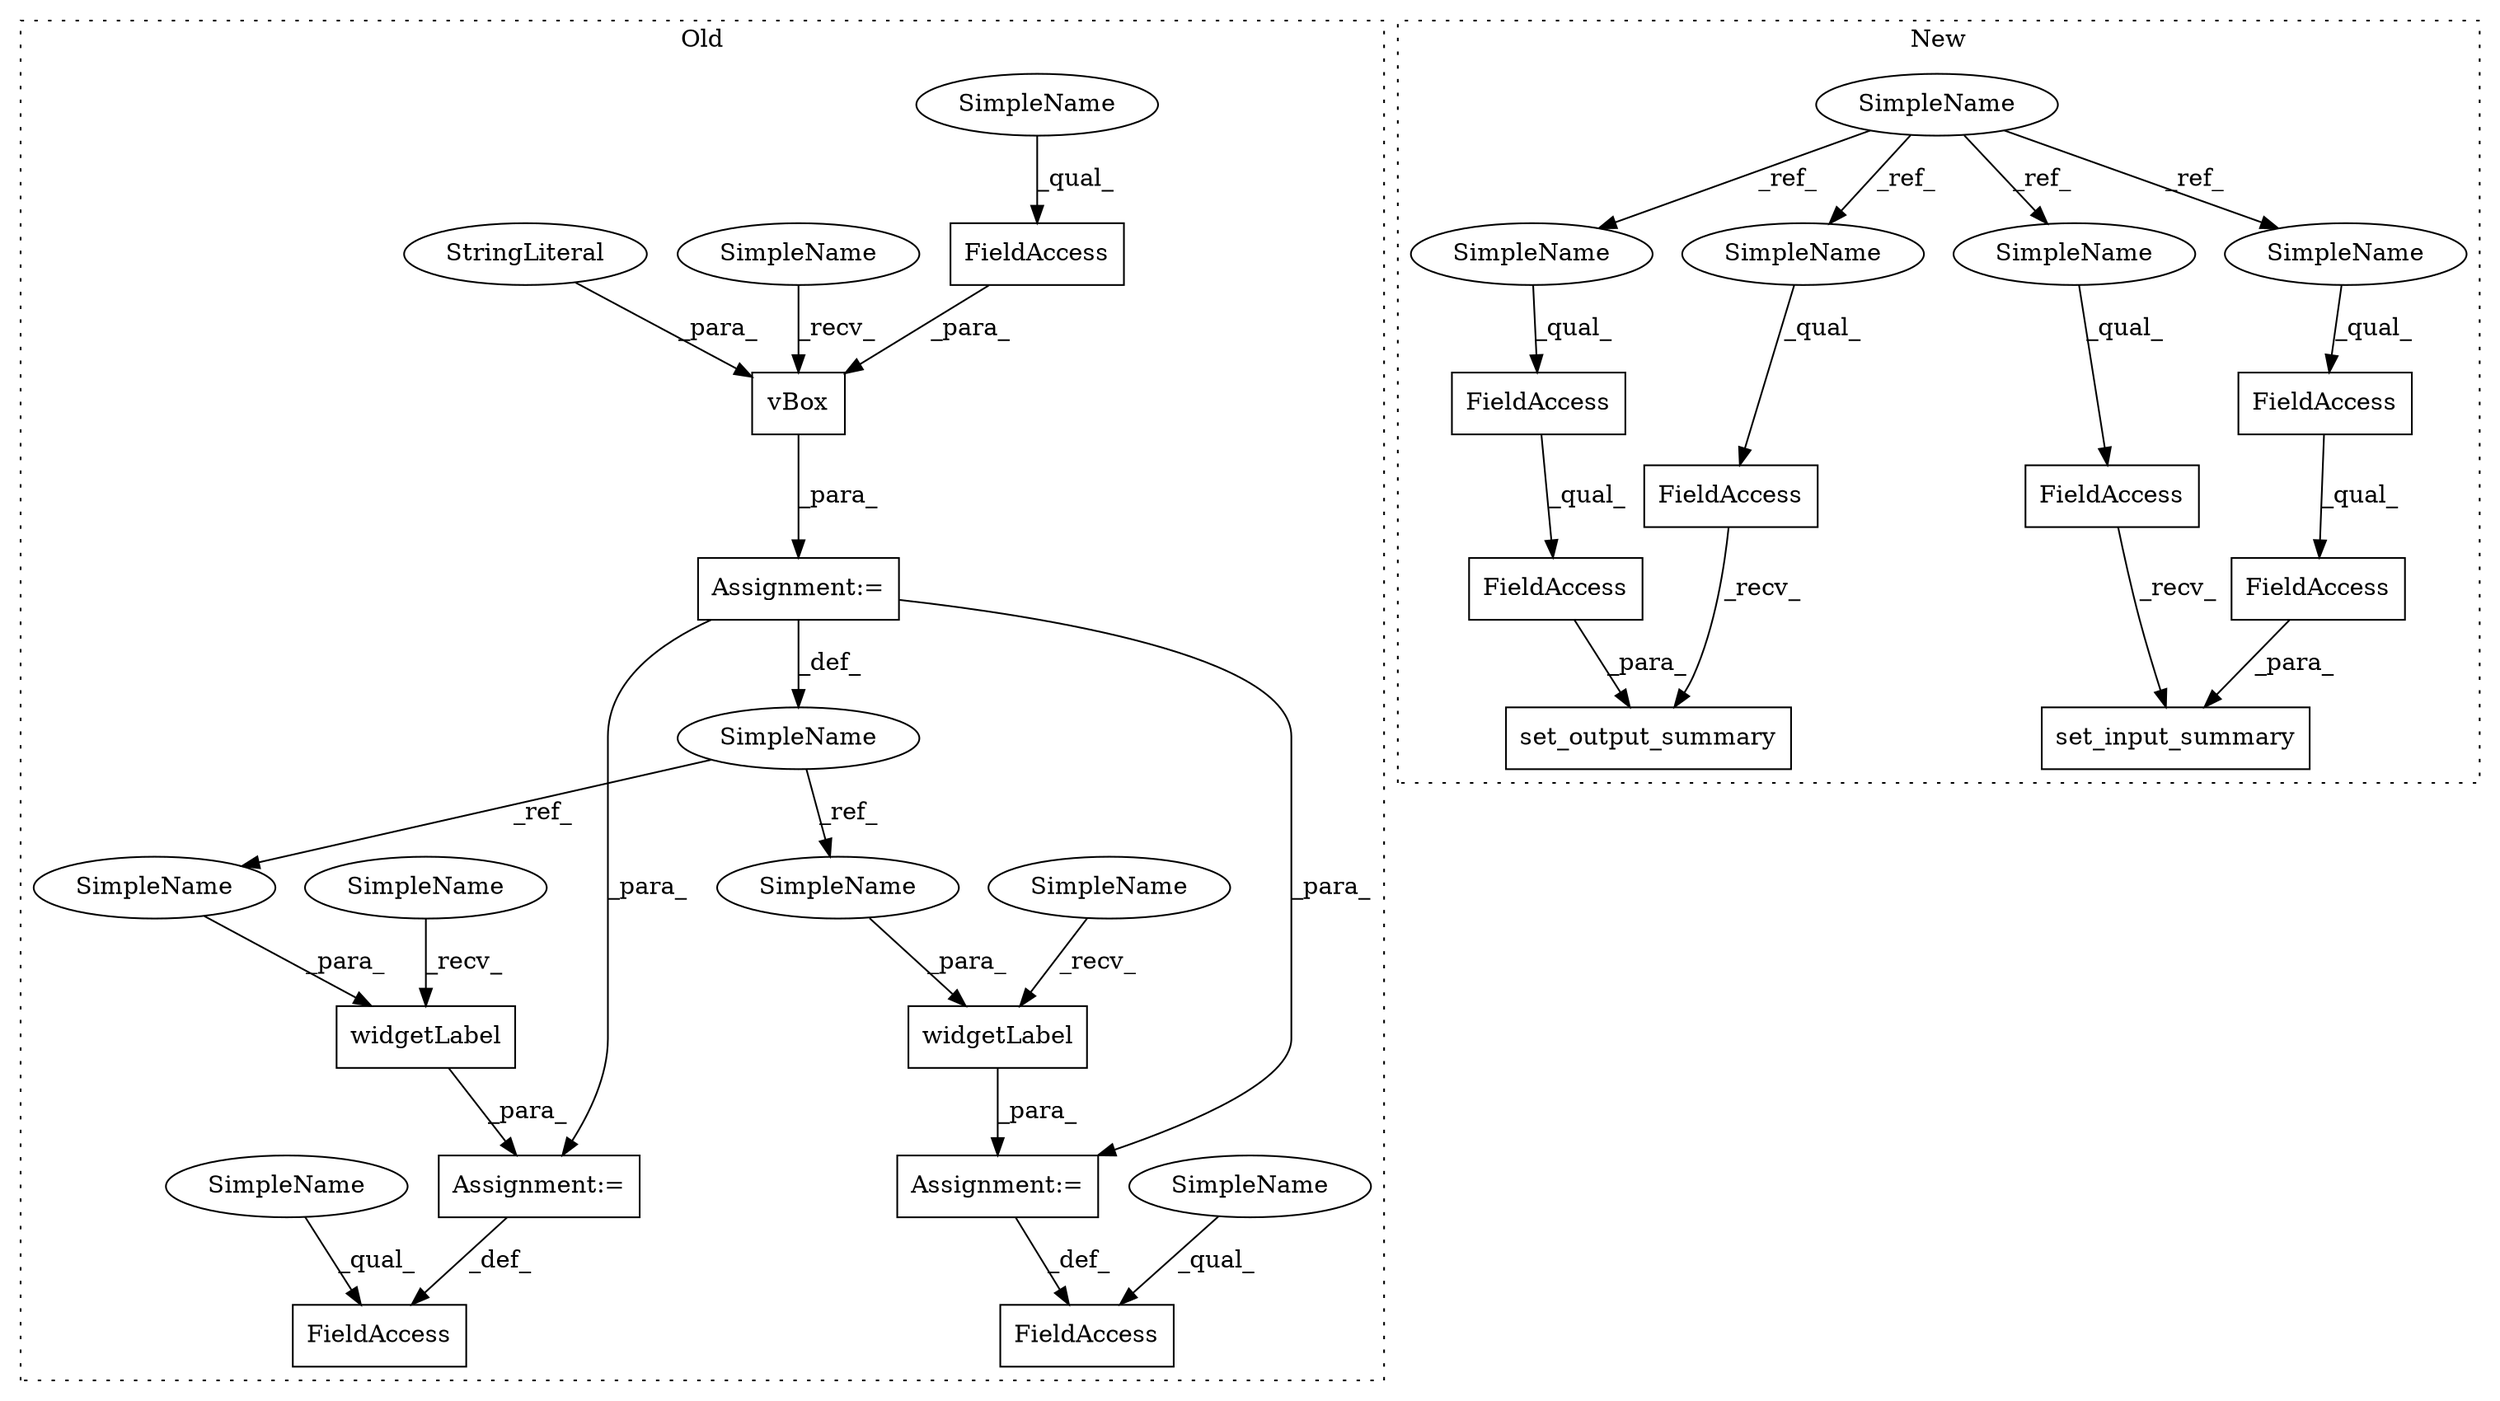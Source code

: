 digraph G {
subgraph cluster0 {
1 [label="widgetLabel" a="32" s="1907,1945" l="12,1" shape="box"];
3 [label="vBox" a="32" s="1840,1875" l="5,1" shape="box"];
4 [label="FieldAccess" a="22" s="1952" l="22" shape="box"];
7 [label="FieldAccess" a="22" s="1845" l="16" shape="box"];
8 [label="FieldAccess" a="22" s="1882" l="20" shape="box"];
14 [label="widgetLabel" a="32" s="1979,2019" l="12,1" shape="box"];
15 [label="SimpleName" a="42" s="1832" l="3" shape="ellipse"];
17 [label="StringLiteral" a="45" s="1862" l="13" shape="ellipse"];
18 [label="Assignment:=" a="7" s="1974" l="1" shape="box"];
19 [label="Assignment:=" a="7" s="1902" l="1" shape="box"];
20 [label="Assignment:=" a="7" s="1835" l="1" shape="box"];
25 [label="SimpleName" a="42" s="1882" l="4" shape="ellipse"];
26 [label="SimpleName" a="42" s="1952" l="4" shape="ellipse"];
27 [label="SimpleName" a="42" s="1845" l="4" shape="ellipse"];
28 [label="SimpleName" a="42" s="1903" l="3" shape="ellipse"];
29 [label="SimpleName" a="42" s="1975" l="3" shape="ellipse"];
30 [label="SimpleName" a="42" s="1836" l="3" shape="ellipse"];
31 [label="SimpleName" a="42" s="1919" l="3" shape="ellipse"];
32 [label="SimpleName" a="42" s="1991" l="3" shape="ellipse"];
label = "Old";
style="dotted";
}
subgraph cluster1 {
2 [label="set_output_summary" a="32" s="3121,3158" l="19,1" shape="box"];
5 [label="FieldAccess" a="22" s="3111" l="9" shape="box"];
6 [label="SimpleName" a="42" s="1544" l="4" shape="ellipse"];
9 [label="FieldAccess" a="22" s="3087" l="9" shape="box"];
10 [label="FieldAccess" a="22" s="3059" l="9" shape="box"];
11 [label="FieldAccess" a="22" s="3140" l="18" shape="box"];
12 [label="FieldAccess" a="22" s="3140" l="9" shape="box"];
13 [label="FieldAccess" a="22" s="3087" l="17" shape="box"];
16 [label="set_input_summary" a="32" s="3069,3104" l="18,1" shape="box"];
21 [label="SimpleName" a="42" s="3111" l="4" shape="ellipse"];
22 [label="SimpleName" a="42" s="3059" l="4" shape="ellipse"];
23 [label="SimpleName" a="42" s="3140" l="4" shape="ellipse"];
24 [label="SimpleName" a="42" s="3087" l="4" shape="ellipse"];
label = "New";
style="dotted";
}
1 -> 19 [label="_para_"];
3 -> 20 [label="_para_"];
5 -> 2 [label="_recv_"];
6 -> 21 [label="_ref_"];
6 -> 22 [label="_ref_"];
6 -> 24 [label="_ref_"];
6 -> 23 [label="_ref_"];
7 -> 3 [label="_para_"];
9 -> 13 [label="_qual_"];
10 -> 16 [label="_recv_"];
11 -> 2 [label="_para_"];
12 -> 11 [label="_qual_"];
13 -> 16 [label="_para_"];
14 -> 18 [label="_para_"];
15 -> 31 [label="_ref_"];
15 -> 32 [label="_ref_"];
17 -> 3 [label="_para_"];
18 -> 4 [label="_def_"];
19 -> 8 [label="_def_"];
20 -> 19 [label="_para_"];
20 -> 18 [label="_para_"];
20 -> 15 [label="_def_"];
21 -> 5 [label="_qual_"];
22 -> 10 [label="_qual_"];
23 -> 12 [label="_qual_"];
24 -> 9 [label="_qual_"];
25 -> 8 [label="_qual_"];
26 -> 4 [label="_qual_"];
27 -> 7 [label="_qual_"];
28 -> 1 [label="_recv_"];
29 -> 14 [label="_recv_"];
30 -> 3 [label="_recv_"];
31 -> 1 [label="_para_"];
32 -> 14 [label="_para_"];
}